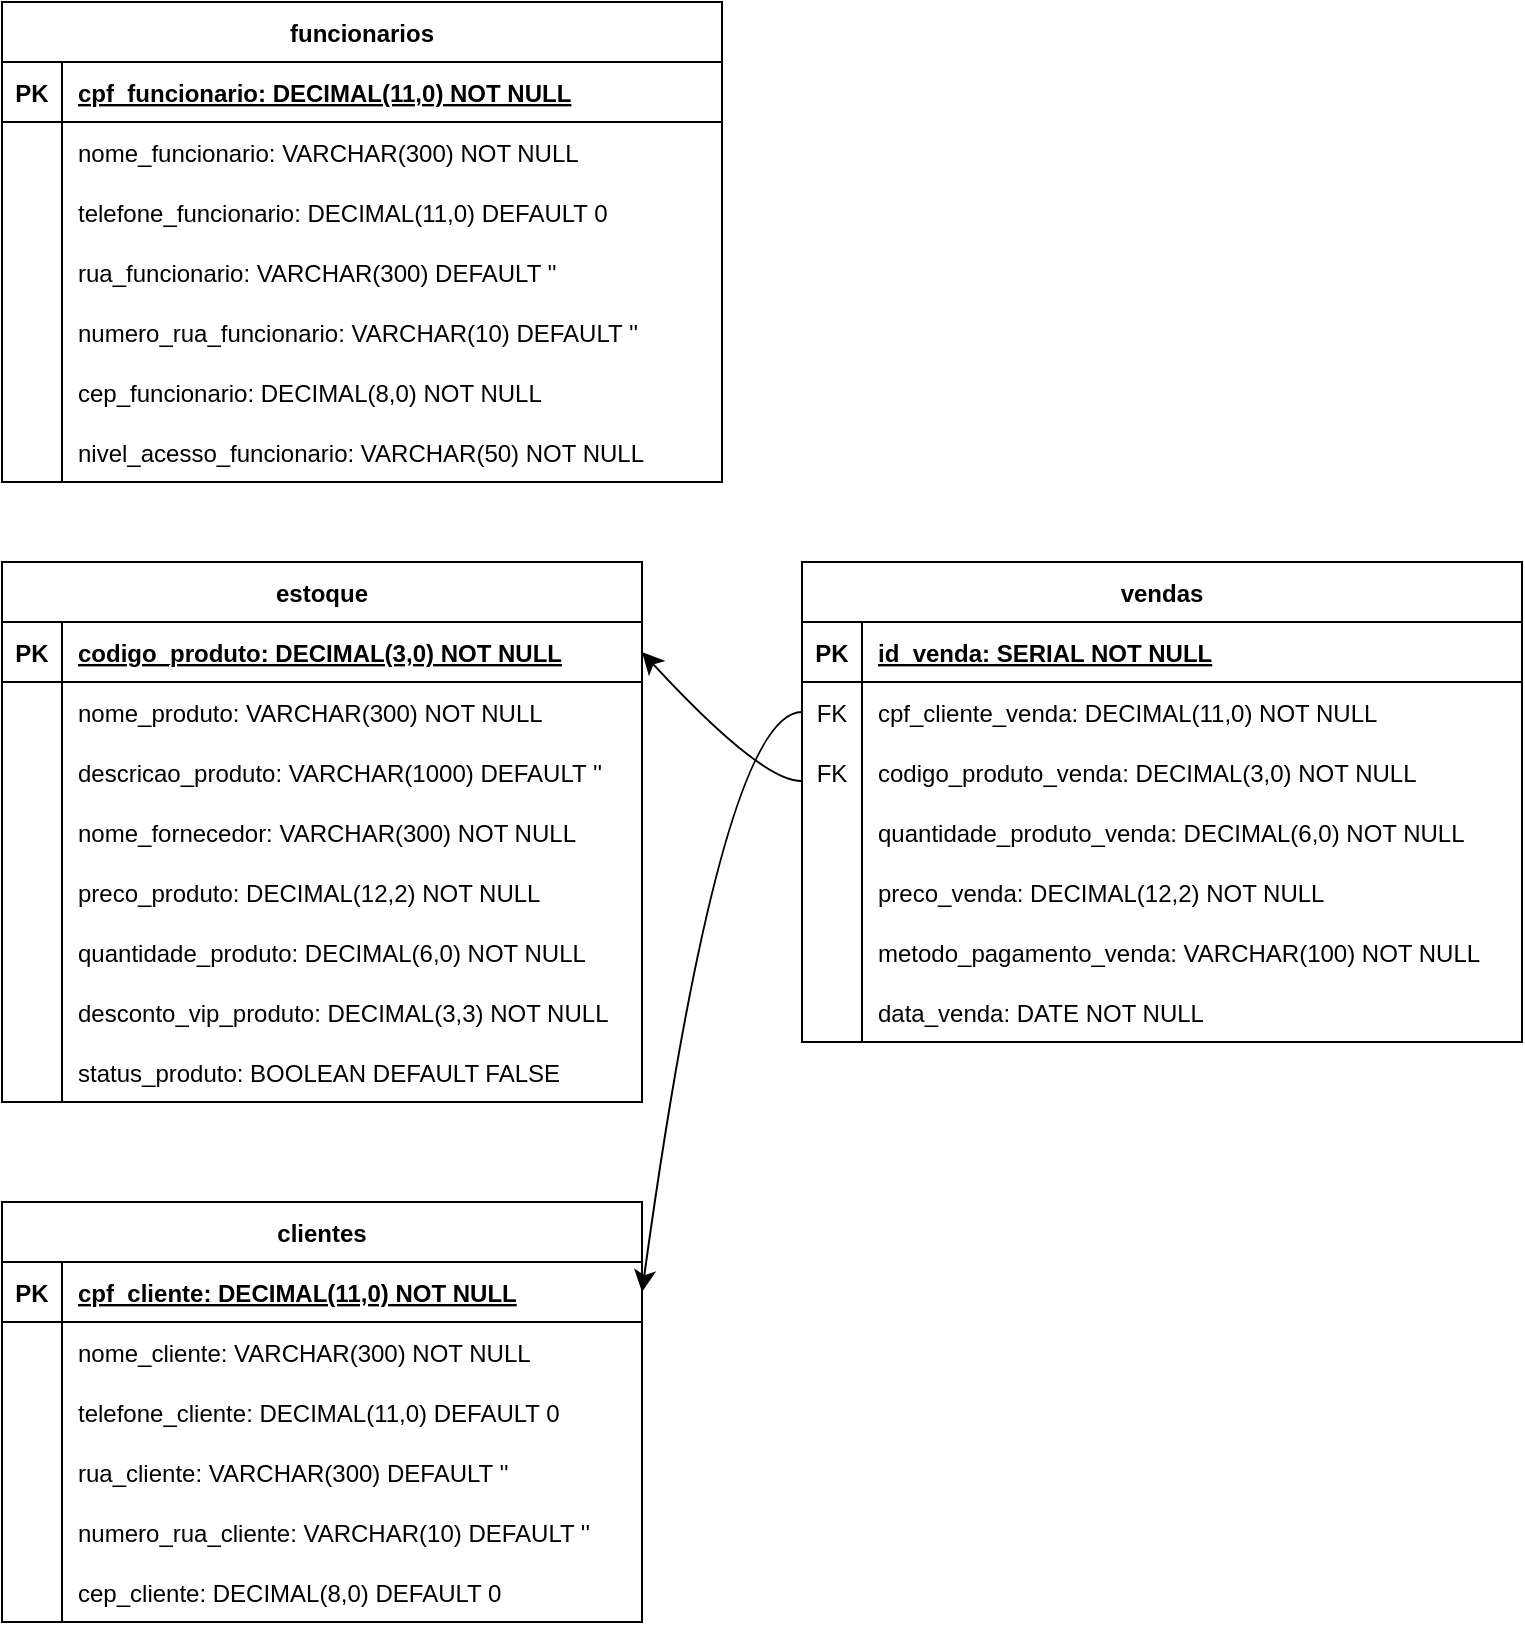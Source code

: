 <mxfile version="22.1.5" type="github">
  <diagram id="R2lEEEUBdFMjLlhIrx00" name="Page-1">
    <mxGraphModel dx="880" dy="611" grid="1" gridSize="10" guides="1" tooltips="1" connect="1" arrows="1" fold="1" page="1" pageScale="1" pageWidth="850" pageHeight="1100" math="0" shadow="0" extFonts="Permanent Marker^https://fonts.googleapis.com/css?family=Permanent+Marker">
      <root>
        <mxCell id="0" />
        <mxCell id="1" parent="0" />
        <mxCell id="C-vyLk0tnHw3VtMMgP7b-2" value="clientes" style="shape=table;startSize=30;container=1;collapsible=1;childLayout=tableLayout;fixedRows=1;rowLines=0;fontStyle=1;align=center;resizeLast=1;" parent="1" vertex="1">
          <mxGeometry x="40" y="640" width="320" height="210" as="geometry" />
        </mxCell>
        <mxCell id="C-vyLk0tnHw3VtMMgP7b-3" value="" style="shape=partialRectangle;collapsible=0;dropTarget=0;pointerEvents=0;fillColor=none;points=[[0,0.5],[1,0.5]];portConstraint=eastwest;top=0;left=0;right=0;bottom=1;" parent="C-vyLk0tnHw3VtMMgP7b-2" vertex="1">
          <mxGeometry y="30" width="320" height="30" as="geometry" />
        </mxCell>
        <mxCell id="C-vyLk0tnHw3VtMMgP7b-4" value="PK" style="shape=partialRectangle;overflow=hidden;connectable=0;fillColor=none;top=0;left=0;bottom=0;right=0;fontStyle=1;" parent="C-vyLk0tnHw3VtMMgP7b-3" vertex="1">
          <mxGeometry width="30" height="30" as="geometry">
            <mxRectangle width="30" height="30" as="alternateBounds" />
          </mxGeometry>
        </mxCell>
        <mxCell id="C-vyLk0tnHw3VtMMgP7b-5" value="cpf_cliente: DECIMAL(11,0) NOT NULL" style="shape=partialRectangle;overflow=hidden;connectable=0;fillColor=none;top=0;left=0;bottom=0;right=0;align=left;spacingLeft=6;fontStyle=5;" parent="C-vyLk0tnHw3VtMMgP7b-3" vertex="1">
          <mxGeometry x="30" width="290" height="30" as="geometry">
            <mxRectangle width="290" height="30" as="alternateBounds" />
          </mxGeometry>
        </mxCell>
        <mxCell id="C-vyLk0tnHw3VtMMgP7b-6" value="" style="shape=partialRectangle;collapsible=0;dropTarget=0;pointerEvents=0;fillColor=none;points=[[0,0.5],[1,0.5]];portConstraint=eastwest;top=0;left=0;right=0;bottom=0;" parent="C-vyLk0tnHw3VtMMgP7b-2" vertex="1">
          <mxGeometry y="60" width="320" height="30" as="geometry" />
        </mxCell>
        <mxCell id="C-vyLk0tnHw3VtMMgP7b-7" value="" style="shape=partialRectangle;overflow=hidden;connectable=0;fillColor=none;top=0;left=0;bottom=0;right=0;" parent="C-vyLk0tnHw3VtMMgP7b-6" vertex="1">
          <mxGeometry width="30" height="30" as="geometry">
            <mxRectangle width="30" height="30" as="alternateBounds" />
          </mxGeometry>
        </mxCell>
        <mxCell id="C-vyLk0tnHw3VtMMgP7b-8" value="nome_cliente: VARCHAR(300) NOT NULL" style="shape=partialRectangle;overflow=hidden;connectable=0;fillColor=none;top=0;left=0;bottom=0;right=0;align=left;spacingLeft=6;" parent="C-vyLk0tnHw3VtMMgP7b-6" vertex="1">
          <mxGeometry x="30" width="290" height="30" as="geometry">
            <mxRectangle width="290" height="30" as="alternateBounds" />
          </mxGeometry>
        </mxCell>
        <mxCell id="VuaBsLZZw2XXIkpd5qdw-1" value="" style="shape=partialRectangle;collapsible=0;dropTarget=0;pointerEvents=0;fillColor=none;points=[[0,0.5],[1,0.5]];portConstraint=eastwest;top=0;left=0;right=0;bottom=0;" parent="C-vyLk0tnHw3VtMMgP7b-2" vertex="1">
          <mxGeometry y="90" width="320" height="30" as="geometry" />
        </mxCell>
        <mxCell id="VuaBsLZZw2XXIkpd5qdw-2" value="" style="shape=partialRectangle;overflow=hidden;connectable=0;fillColor=none;top=0;left=0;bottom=0;right=0;" parent="VuaBsLZZw2XXIkpd5qdw-1" vertex="1">
          <mxGeometry width="30" height="30" as="geometry">
            <mxRectangle width="30" height="30" as="alternateBounds" />
          </mxGeometry>
        </mxCell>
        <mxCell id="VuaBsLZZw2XXIkpd5qdw-3" value="telefone_cliente: DECIMAL(11,0) DEFAULT 0" style="shape=partialRectangle;overflow=hidden;connectable=0;fillColor=none;top=0;left=0;bottom=0;right=0;align=left;spacingLeft=6;" parent="VuaBsLZZw2XXIkpd5qdw-1" vertex="1">
          <mxGeometry x="30" width="290" height="30" as="geometry">
            <mxRectangle width="290" height="30" as="alternateBounds" />
          </mxGeometry>
        </mxCell>
        <mxCell id="VuaBsLZZw2XXIkpd5qdw-4" value="" style="shape=partialRectangle;collapsible=0;dropTarget=0;pointerEvents=0;fillColor=none;points=[[0,0.5],[1,0.5]];portConstraint=eastwest;top=0;left=0;right=0;bottom=0;" parent="C-vyLk0tnHw3VtMMgP7b-2" vertex="1">
          <mxGeometry y="120" width="320" height="30" as="geometry" />
        </mxCell>
        <mxCell id="VuaBsLZZw2XXIkpd5qdw-5" value="" style="shape=partialRectangle;overflow=hidden;connectable=0;fillColor=none;top=0;left=0;bottom=0;right=0;" parent="VuaBsLZZw2XXIkpd5qdw-4" vertex="1">
          <mxGeometry width="30" height="30" as="geometry">
            <mxRectangle width="30" height="30" as="alternateBounds" />
          </mxGeometry>
        </mxCell>
        <mxCell id="VuaBsLZZw2XXIkpd5qdw-6" value="rua_cliente: VARCHAR(300) DEFAULT &#39;&#39;" style="shape=partialRectangle;overflow=hidden;connectable=0;fillColor=none;top=0;left=0;bottom=0;right=0;align=left;spacingLeft=6;" parent="VuaBsLZZw2XXIkpd5qdw-4" vertex="1">
          <mxGeometry x="30" width="290" height="30" as="geometry">
            <mxRectangle width="290" height="30" as="alternateBounds" />
          </mxGeometry>
        </mxCell>
        <mxCell id="VuaBsLZZw2XXIkpd5qdw-7" value="" style="shape=partialRectangle;collapsible=0;dropTarget=0;pointerEvents=0;fillColor=none;points=[[0,0.5],[1,0.5]];portConstraint=eastwest;top=0;left=0;right=0;bottom=0;" parent="C-vyLk0tnHw3VtMMgP7b-2" vertex="1">
          <mxGeometry y="150" width="320" height="30" as="geometry" />
        </mxCell>
        <mxCell id="VuaBsLZZw2XXIkpd5qdw-8" value="" style="shape=partialRectangle;overflow=hidden;connectable=0;fillColor=none;top=0;left=0;bottom=0;right=0;" parent="VuaBsLZZw2XXIkpd5qdw-7" vertex="1">
          <mxGeometry width="30" height="30" as="geometry">
            <mxRectangle width="30" height="30" as="alternateBounds" />
          </mxGeometry>
        </mxCell>
        <mxCell id="VuaBsLZZw2XXIkpd5qdw-9" value="numero_rua_cliente: VARCHAR(10) DEFAULT &#39;&#39;" style="shape=partialRectangle;overflow=hidden;connectable=0;fillColor=none;top=0;left=0;bottom=0;right=0;align=left;spacingLeft=6;" parent="VuaBsLZZw2XXIkpd5qdw-7" vertex="1">
          <mxGeometry x="30" width="290" height="30" as="geometry">
            <mxRectangle width="290" height="30" as="alternateBounds" />
          </mxGeometry>
        </mxCell>
        <mxCell id="C-vyLk0tnHw3VtMMgP7b-9" value="" style="shape=partialRectangle;collapsible=0;dropTarget=0;pointerEvents=0;fillColor=none;points=[[0,0.5],[1,0.5]];portConstraint=eastwest;top=0;left=0;right=0;bottom=0;" parent="C-vyLk0tnHw3VtMMgP7b-2" vertex="1">
          <mxGeometry y="180" width="320" height="30" as="geometry" />
        </mxCell>
        <mxCell id="C-vyLk0tnHw3VtMMgP7b-10" value="" style="shape=partialRectangle;overflow=hidden;connectable=0;fillColor=none;top=0;left=0;bottom=0;right=0;" parent="C-vyLk0tnHw3VtMMgP7b-9" vertex="1">
          <mxGeometry width="30" height="30" as="geometry">
            <mxRectangle width="30" height="30" as="alternateBounds" />
          </mxGeometry>
        </mxCell>
        <mxCell id="C-vyLk0tnHw3VtMMgP7b-11" value="cep_cliente: DECIMAL(8,0) DEFAULT 0 " style="shape=partialRectangle;overflow=hidden;connectable=0;fillColor=none;top=0;left=0;bottom=0;right=0;align=left;spacingLeft=6;" parent="C-vyLk0tnHw3VtMMgP7b-9" vertex="1">
          <mxGeometry x="30" width="290" height="30" as="geometry">
            <mxRectangle width="290" height="30" as="alternateBounds" />
          </mxGeometry>
        </mxCell>
        <mxCell id="VuaBsLZZw2XXIkpd5qdw-10" value="estoque" style="shape=table;startSize=30;container=1;collapsible=1;childLayout=tableLayout;fixedRows=1;rowLines=0;fontStyle=1;align=center;resizeLast=1;" parent="1" vertex="1">
          <mxGeometry x="40" y="320" width="320" height="270" as="geometry" />
        </mxCell>
        <mxCell id="VuaBsLZZw2XXIkpd5qdw-11" value="" style="shape=partialRectangle;collapsible=0;dropTarget=0;pointerEvents=0;fillColor=none;points=[[0,0.5],[1,0.5]];portConstraint=eastwest;top=0;left=0;right=0;bottom=1;" parent="VuaBsLZZw2XXIkpd5qdw-10" vertex="1">
          <mxGeometry y="30" width="320" height="30" as="geometry" />
        </mxCell>
        <mxCell id="VuaBsLZZw2XXIkpd5qdw-12" value="PK" style="shape=partialRectangle;overflow=hidden;connectable=0;fillColor=none;top=0;left=0;bottom=0;right=0;fontStyle=1;" parent="VuaBsLZZw2XXIkpd5qdw-11" vertex="1">
          <mxGeometry width="30" height="30" as="geometry">
            <mxRectangle width="30" height="30" as="alternateBounds" />
          </mxGeometry>
        </mxCell>
        <mxCell id="VuaBsLZZw2XXIkpd5qdw-13" value="codigo_produto: DECIMAL(3,0) NOT NULL" style="shape=partialRectangle;overflow=hidden;connectable=0;fillColor=none;top=0;left=0;bottom=0;right=0;align=left;spacingLeft=6;fontStyle=5;" parent="VuaBsLZZw2XXIkpd5qdw-11" vertex="1">
          <mxGeometry x="30" width="290" height="30" as="geometry">
            <mxRectangle width="290" height="30" as="alternateBounds" />
          </mxGeometry>
        </mxCell>
        <mxCell id="VuaBsLZZw2XXIkpd5qdw-14" value="" style="shape=partialRectangle;collapsible=0;dropTarget=0;pointerEvents=0;fillColor=none;points=[[0,0.5],[1,0.5]];portConstraint=eastwest;top=0;left=0;right=0;bottom=0;" parent="VuaBsLZZw2XXIkpd5qdw-10" vertex="1">
          <mxGeometry y="60" width="320" height="30" as="geometry" />
        </mxCell>
        <mxCell id="VuaBsLZZw2XXIkpd5qdw-15" value="" style="shape=partialRectangle;overflow=hidden;connectable=0;fillColor=none;top=0;left=0;bottom=0;right=0;" parent="VuaBsLZZw2XXIkpd5qdw-14" vertex="1">
          <mxGeometry width="30" height="30" as="geometry">
            <mxRectangle width="30" height="30" as="alternateBounds" />
          </mxGeometry>
        </mxCell>
        <mxCell id="VuaBsLZZw2XXIkpd5qdw-16" value="nome_produto: VARCHAR(300) NOT NULL" style="shape=partialRectangle;overflow=hidden;connectable=0;fillColor=none;top=0;left=0;bottom=0;right=0;align=left;spacingLeft=6;" parent="VuaBsLZZw2XXIkpd5qdw-14" vertex="1">
          <mxGeometry x="30" width="290" height="30" as="geometry">
            <mxRectangle width="290" height="30" as="alternateBounds" />
          </mxGeometry>
        </mxCell>
        <mxCell id="VuaBsLZZw2XXIkpd5qdw-17" value="" style="shape=partialRectangle;collapsible=0;dropTarget=0;pointerEvents=0;fillColor=none;points=[[0,0.5],[1,0.5]];portConstraint=eastwest;top=0;left=0;right=0;bottom=0;" parent="VuaBsLZZw2XXIkpd5qdw-10" vertex="1">
          <mxGeometry y="90" width="320" height="30" as="geometry" />
        </mxCell>
        <mxCell id="VuaBsLZZw2XXIkpd5qdw-18" value="" style="shape=partialRectangle;overflow=hidden;connectable=0;fillColor=none;top=0;left=0;bottom=0;right=0;" parent="VuaBsLZZw2XXIkpd5qdw-17" vertex="1">
          <mxGeometry width="30" height="30" as="geometry">
            <mxRectangle width="30" height="30" as="alternateBounds" />
          </mxGeometry>
        </mxCell>
        <mxCell id="VuaBsLZZw2XXIkpd5qdw-19" value="descricao_produto: VARCHAR(1000) DEFAULT &#39;&#39;" style="shape=partialRectangle;overflow=hidden;connectable=0;fillColor=none;top=0;left=0;bottom=0;right=0;align=left;spacingLeft=6;" parent="VuaBsLZZw2XXIkpd5qdw-17" vertex="1">
          <mxGeometry x="30" width="290" height="30" as="geometry">
            <mxRectangle width="290" height="30" as="alternateBounds" />
          </mxGeometry>
        </mxCell>
        <mxCell id="VuaBsLZZw2XXIkpd5qdw-20" value="" style="shape=partialRectangle;collapsible=0;dropTarget=0;pointerEvents=0;fillColor=none;points=[[0,0.5],[1,0.5]];portConstraint=eastwest;top=0;left=0;right=0;bottom=0;" parent="VuaBsLZZw2XXIkpd5qdw-10" vertex="1">
          <mxGeometry y="120" width="320" height="30" as="geometry" />
        </mxCell>
        <mxCell id="VuaBsLZZw2XXIkpd5qdw-21" value="" style="shape=partialRectangle;overflow=hidden;connectable=0;fillColor=none;top=0;left=0;bottom=0;right=0;" parent="VuaBsLZZw2XXIkpd5qdw-20" vertex="1">
          <mxGeometry width="30" height="30" as="geometry">
            <mxRectangle width="30" height="30" as="alternateBounds" />
          </mxGeometry>
        </mxCell>
        <mxCell id="VuaBsLZZw2XXIkpd5qdw-22" value="nome_fornecedor: VARCHAR(300) NOT NULL" style="shape=partialRectangle;overflow=hidden;connectable=0;fillColor=none;top=0;left=0;bottom=0;right=0;align=left;spacingLeft=6;" parent="VuaBsLZZw2XXIkpd5qdw-20" vertex="1">
          <mxGeometry x="30" width="290" height="30" as="geometry">
            <mxRectangle width="290" height="30" as="alternateBounds" />
          </mxGeometry>
        </mxCell>
        <mxCell id="VuaBsLZZw2XXIkpd5qdw-23" value="" style="shape=partialRectangle;collapsible=0;dropTarget=0;pointerEvents=0;fillColor=none;points=[[0,0.5],[1,0.5]];portConstraint=eastwest;top=0;left=0;right=0;bottom=0;" parent="VuaBsLZZw2XXIkpd5qdw-10" vertex="1">
          <mxGeometry y="150" width="320" height="30" as="geometry" />
        </mxCell>
        <mxCell id="VuaBsLZZw2XXIkpd5qdw-24" value="" style="shape=partialRectangle;overflow=hidden;connectable=0;fillColor=none;top=0;left=0;bottom=0;right=0;" parent="VuaBsLZZw2XXIkpd5qdw-23" vertex="1">
          <mxGeometry width="30" height="30" as="geometry">
            <mxRectangle width="30" height="30" as="alternateBounds" />
          </mxGeometry>
        </mxCell>
        <mxCell id="VuaBsLZZw2XXIkpd5qdw-25" value="preco_produto: DECIMAL(12,2) NOT NULL" style="shape=partialRectangle;overflow=hidden;connectable=0;fillColor=none;top=0;left=0;bottom=0;right=0;align=left;spacingLeft=6;" parent="VuaBsLZZw2XXIkpd5qdw-23" vertex="1">
          <mxGeometry x="30" width="290" height="30" as="geometry">
            <mxRectangle width="290" height="30" as="alternateBounds" />
          </mxGeometry>
        </mxCell>
        <mxCell id="VuaBsLZZw2XXIkpd5qdw-26" value="" style="shape=partialRectangle;collapsible=0;dropTarget=0;pointerEvents=0;fillColor=none;points=[[0,0.5],[1,0.5]];portConstraint=eastwest;top=0;left=0;right=0;bottom=0;" parent="VuaBsLZZw2XXIkpd5qdw-10" vertex="1">
          <mxGeometry y="180" width="320" height="30" as="geometry" />
        </mxCell>
        <mxCell id="VuaBsLZZw2XXIkpd5qdw-27" value="" style="shape=partialRectangle;overflow=hidden;connectable=0;fillColor=none;top=0;left=0;bottom=0;right=0;" parent="VuaBsLZZw2XXIkpd5qdw-26" vertex="1">
          <mxGeometry width="30" height="30" as="geometry">
            <mxRectangle width="30" height="30" as="alternateBounds" />
          </mxGeometry>
        </mxCell>
        <mxCell id="VuaBsLZZw2XXIkpd5qdw-28" value="quantidade_produto: DECIMAL(6,0) NOT NULL" style="shape=partialRectangle;overflow=hidden;connectable=0;fillColor=none;top=0;left=0;bottom=0;right=0;align=left;spacingLeft=6;" parent="VuaBsLZZw2XXIkpd5qdw-26" vertex="1">
          <mxGeometry x="30" width="290" height="30" as="geometry">
            <mxRectangle width="290" height="30" as="alternateBounds" />
          </mxGeometry>
        </mxCell>
        <mxCell id="VuaBsLZZw2XXIkpd5qdw-74" value="" style="shape=partialRectangle;collapsible=0;dropTarget=0;pointerEvents=0;fillColor=none;points=[[0,0.5],[1,0.5]];portConstraint=eastwest;top=0;left=0;right=0;bottom=0;" parent="VuaBsLZZw2XXIkpd5qdw-10" vertex="1">
          <mxGeometry y="210" width="320" height="30" as="geometry" />
        </mxCell>
        <mxCell id="VuaBsLZZw2XXIkpd5qdw-75" value="" style="shape=partialRectangle;overflow=hidden;connectable=0;fillColor=none;top=0;left=0;bottom=0;right=0;" parent="VuaBsLZZw2XXIkpd5qdw-74" vertex="1">
          <mxGeometry width="30" height="30" as="geometry">
            <mxRectangle width="30" height="30" as="alternateBounds" />
          </mxGeometry>
        </mxCell>
        <mxCell id="VuaBsLZZw2XXIkpd5qdw-76" value="desconto_vip_produto: DECIMAL(3,3) NOT NULL" style="shape=partialRectangle;overflow=hidden;connectable=0;fillColor=none;top=0;left=0;bottom=0;right=0;align=left;spacingLeft=6;" parent="VuaBsLZZw2XXIkpd5qdw-74" vertex="1">
          <mxGeometry x="30" width="290" height="30" as="geometry">
            <mxRectangle width="290" height="30" as="alternateBounds" />
          </mxGeometry>
        </mxCell>
        <mxCell id="9-bL91WKbvsZhfPS1gJN-16" value="" style="shape=partialRectangle;collapsible=0;dropTarget=0;pointerEvents=0;fillColor=none;points=[[0,0.5],[1,0.5]];portConstraint=eastwest;top=0;left=0;right=0;bottom=0;" vertex="1" parent="VuaBsLZZw2XXIkpd5qdw-10">
          <mxGeometry y="240" width="320" height="30" as="geometry" />
        </mxCell>
        <mxCell id="9-bL91WKbvsZhfPS1gJN-17" value="" style="shape=partialRectangle;overflow=hidden;connectable=0;fillColor=none;top=0;left=0;bottom=0;right=0;" vertex="1" parent="9-bL91WKbvsZhfPS1gJN-16">
          <mxGeometry width="30" height="30" as="geometry">
            <mxRectangle width="30" height="30" as="alternateBounds" />
          </mxGeometry>
        </mxCell>
        <mxCell id="9-bL91WKbvsZhfPS1gJN-18" value="status_produto: BOOLEAN DEFAULT FALSE" style="shape=partialRectangle;overflow=hidden;connectable=0;fillColor=none;top=0;left=0;bottom=0;right=0;align=left;spacingLeft=6;" vertex="1" parent="9-bL91WKbvsZhfPS1gJN-16">
          <mxGeometry x="30" width="290" height="30" as="geometry">
            <mxRectangle width="290" height="30" as="alternateBounds" />
          </mxGeometry>
        </mxCell>
        <mxCell id="VuaBsLZZw2XXIkpd5qdw-48" value="funcionarios" style="shape=table;startSize=30;container=1;collapsible=1;childLayout=tableLayout;fixedRows=1;rowLines=0;fontStyle=1;align=center;resizeLast=1;" parent="1" vertex="1">
          <mxGeometry x="40" y="40" width="360" height="240" as="geometry" />
        </mxCell>
        <mxCell id="VuaBsLZZw2XXIkpd5qdw-49" value="" style="shape=partialRectangle;collapsible=0;dropTarget=0;pointerEvents=0;fillColor=none;points=[[0,0.5],[1,0.5]];portConstraint=eastwest;top=0;left=0;right=0;bottom=1;" parent="VuaBsLZZw2XXIkpd5qdw-48" vertex="1">
          <mxGeometry y="30" width="360" height="30" as="geometry" />
        </mxCell>
        <mxCell id="VuaBsLZZw2XXIkpd5qdw-50" value="PK" style="shape=partialRectangle;overflow=hidden;connectable=0;fillColor=none;top=0;left=0;bottom=0;right=0;fontStyle=1;" parent="VuaBsLZZw2XXIkpd5qdw-49" vertex="1">
          <mxGeometry width="30" height="30" as="geometry">
            <mxRectangle width="30" height="30" as="alternateBounds" />
          </mxGeometry>
        </mxCell>
        <mxCell id="VuaBsLZZw2XXIkpd5qdw-51" value="cpf_funcionario: DECIMAL(11,0) NOT NULL" style="shape=partialRectangle;overflow=hidden;connectable=0;fillColor=none;top=0;left=0;bottom=0;right=0;align=left;spacingLeft=6;fontStyle=5;" parent="VuaBsLZZw2XXIkpd5qdw-49" vertex="1">
          <mxGeometry x="30" width="330" height="30" as="geometry">
            <mxRectangle width="330" height="30" as="alternateBounds" />
          </mxGeometry>
        </mxCell>
        <mxCell id="VuaBsLZZw2XXIkpd5qdw-52" value="" style="shape=partialRectangle;collapsible=0;dropTarget=0;pointerEvents=0;fillColor=none;points=[[0,0.5],[1,0.5]];portConstraint=eastwest;top=0;left=0;right=0;bottom=0;" parent="VuaBsLZZw2XXIkpd5qdw-48" vertex="1">
          <mxGeometry y="60" width="360" height="30" as="geometry" />
        </mxCell>
        <mxCell id="VuaBsLZZw2XXIkpd5qdw-53" value="" style="shape=partialRectangle;overflow=hidden;connectable=0;fillColor=none;top=0;left=0;bottom=0;right=0;" parent="VuaBsLZZw2XXIkpd5qdw-52" vertex="1">
          <mxGeometry width="30" height="30" as="geometry">
            <mxRectangle width="30" height="30" as="alternateBounds" />
          </mxGeometry>
        </mxCell>
        <mxCell id="VuaBsLZZw2XXIkpd5qdw-54" value="nome_funcionario: VARCHAR(300) NOT NULL" style="shape=partialRectangle;overflow=hidden;connectable=0;fillColor=none;top=0;left=0;bottom=0;right=0;align=left;spacingLeft=6;" parent="VuaBsLZZw2XXIkpd5qdw-52" vertex="1">
          <mxGeometry x="30" width="330" height="30" as="geometry">
            <mxRectangle width="330" height="30" as="alternateBounds" />
          </mxGeometry>
        </mxCell>
        <mxCell id="VuaBsLZZw2XXIkpd5qdw-55" value="" style="shape=partialRectangle;collapsible=0;dropTarget=0;pointerEvents=0;fillColor=none;points=[[0,0.5],[1,0.5]];portConstraint=eastwest;top=0;left=0;right=0;bottom=0;" parent="VuaBsLZZw2XXIkpd5qdw-48" vertex="1">
          <mxGeometry y="90" width="360" height="30" as="geometry" />
        </mxCell>
        <mxCell id="VuaBsLZZw2XXIkpd5qdw-56" value="" style="shape=partialRectangle;overflow=hidden;connectable=0;fillColor=none;top=0;left=0;bottom=0;right=0;" parent="VuaBsLZZw2XXIkpd5qdw-55" vertex="1">
          <mxGeometry width="30" height="30" as="geometry">
            <mxRectangle width="30" height="30" as="alternateBounds" />
          </mxGeometry>
        </mxCell>
        <mxCell id="VuaBsLZZw2XXIkpd5qdw-57" value="telefone_funcionario: DECIMAL(11,0) DEFAULT 0" style="shape=partialRectangle;overflow=hidden;connectable=0;fillColor=none;top=0;left=0;bottom=0;right=0;align=left;spacingLeft=6;" parent="VuaBsLZZw2XXIkpd5qdw-55" vertex="1">
          <mxGeometry x="30" width="330" height="30" as="geometry">
            <mxRectangle width="330" height="30" as="alternateBounds" />
          </mxGeometry>
        </mxCell>
        <mxCell id="VuaBsLZZw2XXIkpd5qdw-58" value="" style="shape=partialRectangle;collapsible=0;dropTarget=0;pointerEvents=0;fillColor=none;points=[[0,0.5],[1,0.5]];portConstraint=eastwest;top=0;left=0;right=0;bottom=0;" parent="VuaBsLZZw2XXIkpd5qdw-48" vertex="1">
          <mxGeometry y="120" width="360" height="30" as="geometry" />
        </mxCell>
        <mxCell id="VuaBsLZZw2XXIkpd5qdw-59" value="" style="shape=partialRectangle;overflow=hidden;connectable=0;fillColor=none;top=0;left=0;bottom=0;right=0;" parent="VuaBsLZZw2XXIkpd5qdw-58" vertex="1">
          <mxGeometry width="30" height="30" as="geometry">
            <mxRectangle width="30" height="30" as="alternateBounds" />
          </mxGeometry>
        </mxCell>
        <mxCell id="VuaBsLZZw2XXIkpd5qdw-60" value="rua_funcionario: VARCHAR(300) DEFAULT &#39;&#39;" style="shape=partialRectangle;overflow=hidden;connectable=0;fillColor=none;top=0;left=0;bottom=0;right=0;align=left;spacingLeft=6;" parent="VuaBsLZZw2XXIkpd5qdw-58" vertex="1">
          <mxGeometry x="30" width="330" height="30" as="geometry">
            <mxRectangle width="330" height="30" as="alternateBounds" />
          </mxGeometry>
        </mxCell>
        <mxCell id="VuaBsLZZw2XXIkpd5qdw-61" value="" style="shape=partialRectangle;collapsible=0;dropTarget=0;pointerEvents=0;fillColor=none;points=[[0,0.5],[1,0.5]];portConstraint=eastwest;top=0;left=0;right=0;bottom=0;" parent="VuaBsLZZw2XXIkpd5qdw-48" vertex="1">
          <mxGeometry y="150" width="360" height="30" as="geometry" />
        </mxCell>
        <mxCell id="VuaBsLZZw2XXIkpd5qdw-62" value="" style="shape=partialRectangle;overflow=hidden;connectable=0;fillColor=none;top=0;left=0;bottom=0;right=0;" parent="VuaBsLZZw2XXIkpd5qdw-61" vertex="1">
          <mxGeometry width="30" height="30" as="geometry">
            <mxRectangle width="30" height="30" as="alternateBounds" />
          </mxGeometry>
        </mxCell>
        <mxCell id="VuaBsLZZw2XXIkpd5qdw-63" value="numero_rua_funcionario: VARCHAR(10) DEFAULT &#39;&#39;" style="shape=partialRectangle;overflow=hidden;connectable=0;fillColor=none;top=0;left=0;bottom=0;right=0;align=left;spacingLeft=6;" parent="VuaBsLZZw2XXIkpd5qdw-61" vertex="1">
          <mxGeometry x="30" width="330" height="30" as="geometry">
            <mxRectangle width="330" height="30" as="alternateBounds" />
          </mxGeometry>
        </mxCell>
        <mxCell id="VuaBsLZZw2XXIkpd5qdw-64" value="" style="shape=partialRectangle;collapsible=0;dropTarget=0;pointerEvents=0;fillColor=none;points=[[0,0.5],[1,0.5]];portConstraint=eastwest;top=0;left=0;right=0;bottom=0;" parent="VuaBsLZZw2XXIkpd5qdw-48" vertex="1">
          <mxGeometry y="180" width="360" height="30" as="geometry" />
        </mxCell>
        <mxCell id="VuaBsLZZw2XXIkpd5qdw-65" value="" style="shape=partialRectangle;overflow=hidden;connectable=0;fillColor=none;top=0;left=0;bottom=0;right=0;" parent="VuaBsLZZw2XXIkpd5qdw-64" vertex="1">
          <mxGeometry width="30" height="30" as="geometry">
            <mxRectangle width="30" height="30" as="alternateBounds" />
          </mxGeometry>
        </mxCell>
        <mxCell id="VuaBsLZZw2XXIkpd5qdw-66" value="cep_funcionario: DECIMAL(8,0) NOT NULL" style="shape=partialRectangle;overflow=hidden;connectable=0;fillColor=none;top=0;left=0;bottom=0;right=0;align=left;spacingLeft=6;" parent="VuaBsLZZw2XXIkpd5qdw-64" vertex="1">
          <mxGeometry x="30" width="330" height="30" as="geometry">
            <mxRectangle width="330" height="30" as="alternateBounds" />
          </mxGeometry>
        </mxCell>
        <mxCell id="VuaBsLZZw2XXIkpd5qdw-71" value="" style="shape=partialRectangle;collapsible=0;dropTarget=0;pointerEvents=0;fillColor=none;points=[[0,0.5],[1,0.5]];portConstraint=eastwest;top=0;left=0;right=0;bottom=0;" parent="VuaBsLZZw2XXIkpd5qdw-48" vertex="1">
          <mxGeometry y="210" width="360" height="30" as="geometry" />
        </mxCell>
        <mxCell id="VuaBsLZZw2XXIkpd5qdw-72" value="" style="shape=partialRectangle;overflow=hidden;connectable=0;fillColor=none;top=0;left=0;bottom=0;right=0;" parent="VuaBsLZZw2XXIkpd5qdw-71" vertex="1">
          <mxGeometry width="30" height="30" as="geometry">
            <mxRectangle width="30" height="30" as="alternateBounds" />
          </mxGeometry>
        </mxCell>
        <mxCell id="VuaBsLZZw2XXIkpd5qdw-73" value="nivel_acesso_funcionario: VARCHAR(50) NOT NULL" style="shape=partialRectangle;overflow=hidden;connectable=0;fillColor=none;top=0;left=0;bottom=0;right=0;align=left;spacingLeft=6;" parent="VuaBsLZZw2XXIkpd5qdw-71" vertex="1">
          <mxGeometry x="30" width="330" height="30" as="geometry">
            <mxRectangle width="330" height="30" as="alternateBounds" />
          </mxGeometry>
        </mxCell>
        <mxCell id="VuaBsLZZw2XXIkpd5qdw-121" value="vendas" style="shape=table;startSize=30;container=1;collapsible=1;childLayout=tableLayout;fixedRows=1;rowLines=0;fontStyle=1;align=center;resizeLast=1;" parent="1" vertex="1">
          <mxGeometry x="440" y="320" width="360" height="240" as="geometry" />
        </mxCell>
        <mxCell id="VuaBsLZZw2XXIkpd5qdw-122" value="" style="shape=partialRectangle;collapsible=0;dropTarget=0;pointerEvents=0;fillColor=none;points=[[0,0.5],[1,0.5]];portConstraint=eastwest;top=0;left=0;right=0;bottom=1;" parent="VuaBsLZZw2XXIkpd5qdw-121" vertex="1">
          <mxGeometry y="30" width="360" height="30" as="geometry" />
        </mxCell>
        <mxCell id="VuaBsLZZw2XXIkpd5qdw-123" value="PK" style="shape=partialRectangle;overflow=hidden;connectable=0;fillColor=none;top=0;left=0;bottom=0;right=0;fontStyle=1;" parent="VuaBsLZZw2XXIkpd5qdw-122" vertex="1">
          <mxGeometry width="30" height="30" as="geometry">
            <mxRectangle width="30" height="30" as="alternateBounds" />
          </mxGeometry>
        </mxCell>
        <mxCell id="VuaBsLZZw2XXIkpd5qdw-124" value="id_venda: SERIAL NOT NULL" style="shape=partialRectangle;overflow=hidden;connectable=0;fillColor=none;top=0;left=0;bottom=0;right=0;align=left;spacingLeft=6;fontStyle=5;" parent="VuaBsLZZw2XXIkpd5qdw-122" vertex="1">
          <mxGeometry x="30" width="330" height="30" as="geometry">
            <mxRectangle width="330" height="30" as="alternateBounds" />
          </mxGeometry>
        </mxCell>
        <mxCell id="VuaBsLZZw2XXIkpd5qdw-128" value="" style="shape=partialRectangle;collapsible=0;dropTarget=0;pointerEvents=0;fillColor=none;points=[[0,0.5],[1,0.5]];portConstraint=eastwest;top=0;left=0;right=0;bottom=0;" parent="VuaBsLZZw2XXIkpd5qdw-121" vertex="1">
          <mxGeometry y="60" width="360" height="30" as="geometry" />
        </mxCell>
        <mxCell id="VuaBsLZZw2XXIkpd5qdw-129" value="FK" style="shape=partialRectangle;overflow=hidden;connectable=0;fillColor=none;top=0;left=0;bottom=0;right=0;" parent="VuaBsLZZw2XXIkpd5qdw-128" vertex="1">
          <mxGeometry width="30" height="30" as="geometry">
            <mxRectangle width="30" height="30" as="alternateBounds" />
          </mxGeometry>
        </mxCell>
        <mxCell id="VuaBsLZZw2XXIkpd5qdw-130" value="cpf_cliente_venda: DECIMAL(11,0) NOT NULL" style="shape=partialRectangle;overflow=hidden;connectable=0;fillColor=none;top=0;left=0;bottom=0;right=0;align=left;spacingLeft=6;" parent="VuaBsLZZw2XXIkpd5qdw-128" vertex="1">
          <mxGeometry x="30" width="330" height="30" as="geometry">
            <mxRectangle width="330" height="30" as="alternateBounds" />
          </mxGeometry>
        </mxCell>
        <mxCell id="VuaBsLZZw2XXIkpd5qdw-131" value="" style="shape=partialRectangle;collapsible=0;dropTarget=0;pointerEvents=0;fillColor=none;points=[[0,0.5],[1,0.5]];portConstraint=eastwest;top=0;left=0;right=0;bottom=0;" parent="VuaBsLZZw2XXIkpd5qdw-121" vertex="1">
          <mxGeometry y="90" width="360" height="30" as="geometry" />
        </mxCell>
        <mxCell id="VuaBsLZZw2XXIkpd5qdw-132" value="FK" style="shape=partialRectangle;overflow=hidden;connectable=0;fillColor=none;top=0;left=0;bottom=0;right=0;" parent="VuaBsLZZw2XXIkpd5qdw-131" vertex="1">
          <mxGeometry width="30" height="30" as="geometry">
            <mxRectangle width="30" height="30" as="alternateBounds" />
          </mxGeometry>
        </mxCell>
        <mxCell id="VuaBsLZZw2XXIkpd5qdw-133" value="codigo_produto_venda: DECIMAL(3,0) NOT NULL" style="shape=partialRectangle;overflow=hidden;connectable=0;fillColor=none;top=0;left=0;bottom=0;right=0;align=left;spacingLeft=6;" parent="VuaBsLZZw2XXIkpd5qdw-131" vertex="1">
          <mxGeometry x="30" width="330" height="30" as="geometry">
            <mxRectangle width="330" height="30" as="alternateBounds" />
          </mxGeometry>
        </mxCell>
        <mxCell id="VuaBsLZZw2XXIkpd5qdw-136" value="" style="shape=partialRectangle;collapsible=0;dropTarget=0;pointerEvents=0;fillColor=none;points=[[0,0.5],[1,0.5]];portConstraint=eastwest;top=0;left=0;right=0;bottom=0;" parent="VuaBsLZZw2XXIkpd5qdw-121" vertex="1">
          <mxGeometry y="120" width="360" height="30" as="geometry" />
        </mxCell>
        <mxCell id="VuaBsLZZw2XXIkpd5qdw-137" value="" style="shape=partialRectangle;overflow=hidden;connectable=0;fillColor=none;top=0;left=0;bottom=0;right=0;" parent="VuaBsLZZw2XXIkpd5qdw-136" vertex="1">
          <mxGeometry width="30" height="30" as="geometry">
            <mxRectangle width="30" height="30" as="alternateBounds" />
          </mxGeometry>
        </mxCell>
        <mxCell id="VuaBsLZZw2XXIkpd5qdw-138" value="quantidade_produto_venda: DECIMAL(6,0) NOT NULL" style="shape=partialRectangle;overflow=hidden;connectable=0;fillColor=none;top=0;left=0;bottom=0;right=0;align=left;spacingLeft=6;" parent="VuaBsLZZw2XXIkpd5qdw-136" vertex="1">
          <mxGeometry x="30" width="330" height="30" as="geometry">
            <mxRectangle width="330" height="30" as="alternateBounds" />
          </mxGeometry>
        </mxCell>
        <mxCell id="9-bL91WKbvsZhfPS1gJN-1" value="" style="shape=partialRectangle;collapsible=0;dropTarget=0;pointerEvents=0;fillColor=none;points=[[0,0.5],[1,0.5]];portConstraint=eastwest;top=0;left=0;right=0;bottom=0;" vertex="1" parent="VuaBsLZZw2XXIkpd5qdw-121">
          <mxGeometry y="150" width="360" height="30" as="geometry" />
        </mxCell>
        <mxCell id="9-bL91WKbvsZhfPS1gJN-2" value="" style="shape=partialRectangle;overflow=hidden;connectable=0;fillColor=none;top=0;left=0;bottom=0;right=0;" vertex="1" parent="9-bL91WKbvsZhfPS1gJN-1">
          <mxGeometry width="30" height="30" as="geometry">
            <mxRectangle width="30" height="30" as="alternateBounds" />
          </mxGeometry>
        </mxCell>
        <mxCell id="9-bL91WKbvsZhfPS1gJN-3" value="preco_venda: DECIMAL(12,2) NOT NULL" style="shape=partialRectangle;overflow=hidden;connectable=0;fillColor=none;top=0;left=0;bottom=0;right=0;align=left;spacingLeft=6;" vertex="1" parent="9-bL91WKbvsZhfPS1gJN-1">
          <mxGeometry x="30" width="330" height="30" as="geometry">
            <mxRectangle width="330" height="30" as="alternateBounds" />
          </mxGeometry>
        </mxCell>
        <mxCell id="9-bL91WKbvsZhfPS1gJN-19" value="" style="shape=partialRectangle;collapsible=0;dropTarget=0;pointerEvents=0;fillColor=none;points=[[0,0.5],[1,0.5]];portConstraint=eastwest;top=0;left=0;right=0;bottom=0;" vertex="1" parent="VuaBsLZZw2XXIkpd5qdw-121">
          <mxGeometry y="180" width="360" height="30" as="geometry" />
        </mxCell>
        <mxCell id="9-bL91WKbvsZhfPS1gJN-20" value="" style="shape=partialRectangle;overflow=hidden;connectable=0;fillColor=none;top=0;left=0;bottom=0;right=0;" vertex="1" parent="9-bL91WKbvsZhfPS1gJN-19">
          <mxGeometry width="30" height="30" as="geometry">
            <mxRectangle width="30" height="30" as="alternateBounds" />
          </mxGeometry>
        </mxCell>
        <mxCell id="9-bL91WKbvsZhfPS1gJN-21" value="metodo_pagamento_venda: VARCHAR(100) NOT NULL" style="shape=partialRectangle;overflow=hidden;connectable=0;fillColor=none;top=0;left=0;bottom=0;right=0;align=left;spacingLeft=6;" vertex="1" parent="9-bL91WKbvsZhfPS1gJN-19">
          <mxGeometry x="30" width="330" height="30" as="geometry">
            <mxRectangle width="330" height="30" as="alternateBounds" />
          </mxGeometry>
        </mxCell>
        <mxCell id="9-bL91WKbvsZhfPS1gJN-4" value="" style="shape=partialRectangle;collapsible=0;dropTarget=0;pointerEvents=0;fillColor=none;points=[[0,0.5],[1,0.5]];portConstraint=eastwest;top=0;left=0;right=0;bottom=0;" vertex="1" parent="VuaBsLZZw2XXIkpd5qdw-121">
          <mxGeometry y="210" width="360" height="30" as="geometry" />
        </mxCell>
        <mxCell id="9-bL91WKbvsZhfPS1gJN-5" value="" style="shape=partialRectangle;overflow=hidden;connectable=0;fillColor=none;top=0;left=0;bottom=0;right=0;" vertex="1" parent="9-bL91WKbvsZhfPS1gJN-4">
          <mxGeometry width="30" height="30" as="geometry">
            <mxRectangle width="30" height="30" as="alternateBounds" />
          </mxGeometry>
        </mxCell>
        <mxCell id="9-bL91WKbvsZhfPS1gJN-6" value="data_venda: DATE NOT NULL" style="shape=partialRectangle;overflow=hidden;connectable=0;fillColor=none;top=0;left=0;bottom=0;right=0;align=left;spacingLeft=6;" vertex="1" parent="9-bL91WKbvsZhfPS1gJN-4">
          <mxGeometry x="30" width="330" height="30" as="geometry">
            <mxRectangle width="330" height="30" as="alternateBounds" />
          </mxGeometry>
        </mxCell>
        <mxCell id="9-bL91WKbvsZhfPS1gJN-14" style="edgeStyle=none;curved=1;rounded=0;orthogonalLoop=1;jettySize=auto;html=1;entryX=1;entryY=0.5;entryDx=0;entryDy=0;fontSize=12;startSize=8;endSize=8;" edge="1" parent="1" source="VuaBsLZZw2XXIkpd5qdw-131" target="VuaBsLZZw2XXIkpd5qdw-11">
          <mxGeometry relative="1" as="geometry">
            <Array as="points">
              <mxPoint x="420" y="430" />
            </Array>
          </mxGeometry>
        </mxCell>
        <mxCell id="9-bL91WKbvsZhfPS1gJN-15" style="edgeStyle=none;curved=1;rounded=0;orthogonalLoop=1;jettySize=auto;html=1;entryX=1;entryY=0.5;entryDx=0;entryDy=0;fontSize=12;startSize=8;endSize=8;" edge="1" parent="1" source="VuaBsLZZw2XXIkpd5qdw-128" target="C-vyLk0tnHw3VtMMgP7b-3">
          <mxGeometry relative="1" as="geometry">
            <Array as="points">
              <mxPoint x="400" y="395" />
            </Array>
          </mxGeometry>
        </mxCell>
      </root>
    </mxGraphModel>
  </diagram>
</mxfile>

